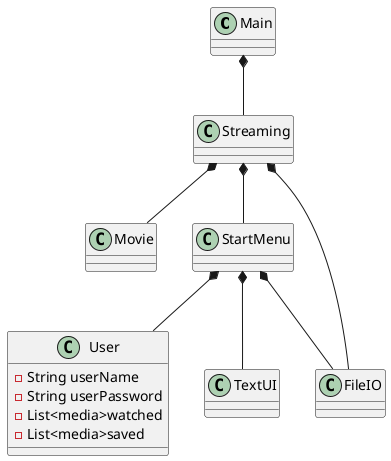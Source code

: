 @startuml
'https://plantuml.com/object-diagram

class Main{

}

class Streaming{

}

class User{

- String userName
- String userPassword
- List<media>watched
- List<media>saved




}

class Movie{

}

class StartMenu{

}

class FileIO{

}

class TextUI{

}

Main *-- Streaming
Streaming *--StartMenu
StartMenu *-- User
StartMenu *--FileIO
Streaming *-- FileIO
StartMenu *-- TextUI
Streaming *-- Movie

@enduml
